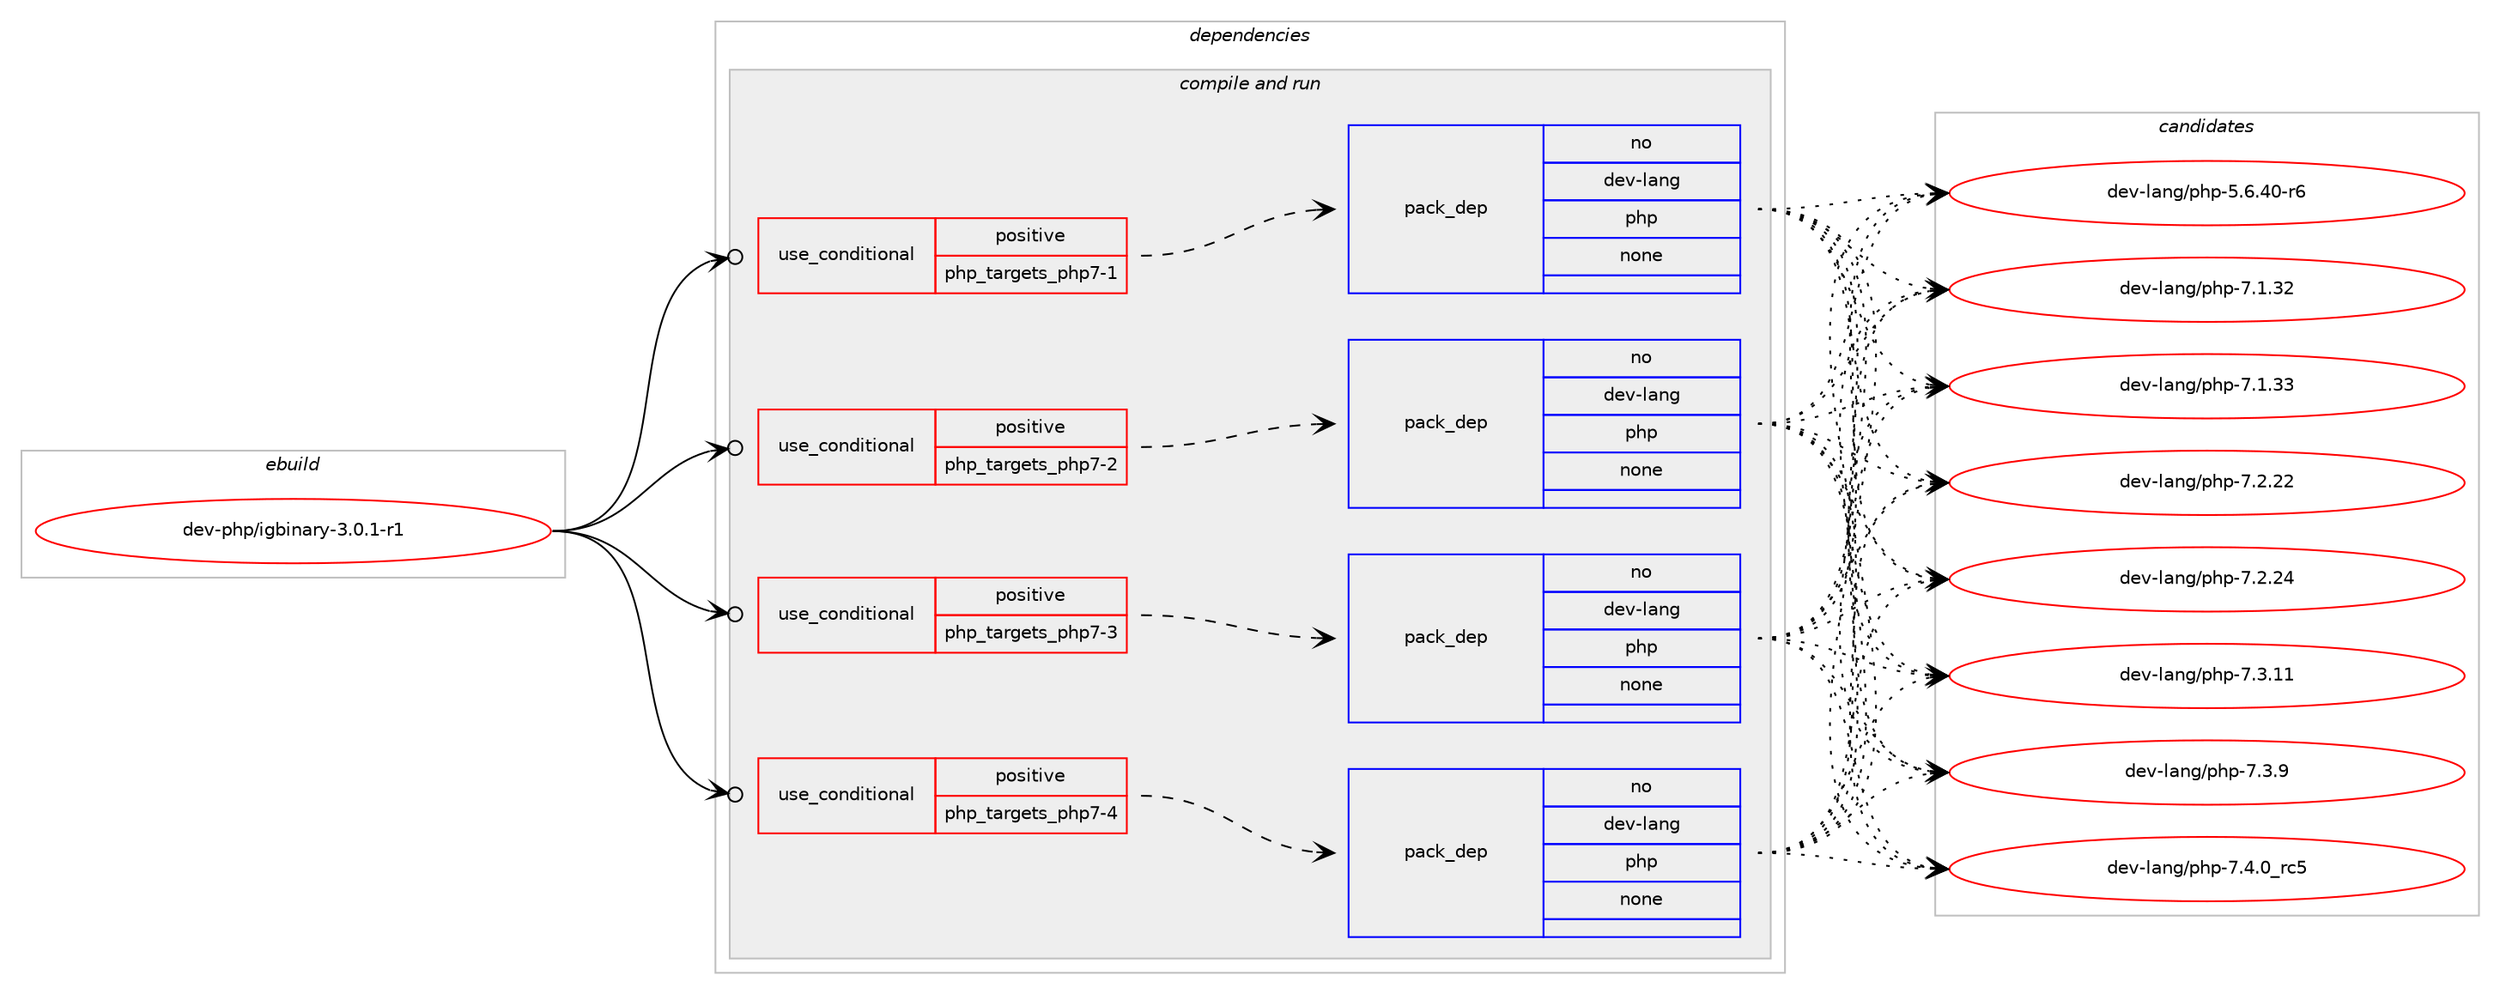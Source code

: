 digraph prolog {

# *************
# Graph options
# *************

newrank=true;
concentrate=true;
compound=true;
graph [rankdir=LR,fontname=Helvetica,fontsize=10,ranksep=1.5];#, ranksep=2.5, nodesep=0.2];
edge  [arrowhead=vee];
node  [fontname=Helvetica,fontsize=10];

# **********
# The ebuild
# **********

subgraph cluster_leftcol {
color=gray;
rank=same;
label=<<i>ebuild</i>>;
id [label="dev-php/igbinary-3.0.1-r1", color=red, width=4, href="../dev-php/igbinary-3.0.1-r1.svg"];
}

# ****************
# The dependencies
# ****************

subgraph cluster_midcol {
color=gray;
label=<<i>dependencies</i>>;
subgraph cluster_compile {
fillcolor="#eeeeee";
style=filled;
label=<<i>compile</i>>;
}
subgraph cluster_compileandrun {
fillcolor="#eeeeee";
style=filled;
label=<<i>compile and run</i>>;
subgraph cond134745 {
dependency589491 [label=<<TABLE BORDER="0" CELLBORDER="1" CELLSPACING="0" CELLPADDING="4"><TR><TD ROWSPAN="3" CELLPADDING="10">use_conditional</TD></TR><TR><TD>positive</TD></TR><TR><TD>php_targets_php7-1</TD></TR></TABLE>>, shape=none, color=red];
subgraph pack443073 {
dependency589492 [label=<<TABLE BORDER="0" CELLBORDER="1" CELLSPACING="0" CELLPADDING="4" WIDTH="220"><TR><TD ROWSPAN="6" CELLPADDING="30">pack_dep</TD></TR><TR><TD WIDTH="110">no</TD></TR><TR><TD>dev-lang</TD></TR><TR><TD>php</TD></TR><TR><TD>none</TD></TR><TR><TD></TD></TR></TABLE>>, shape=none, color=blue];
}
dependency589491:e -> dependency589492:w [weight=20,style="dashed",arrowhead="vee"];
}
id:e -> dependency589491:w [weight=20,style="solid",arrowhead="odotvee"];
subgraph cond134746 {
dependency589493 [label=<<TABLE BORDER="0" CELLBORDER="1" CELLSPACING="0" CELLPADDING="4"><TR><TD ROWSPAN="3" CELLPADDING="10">use_conditional</TD></TR><TR><TD>positive</TD></TR><TR><TD>php_targets_php7-2</TD></TR></TABLE>>, shape=none, color=red];
subgraph pack443074 {
dependency589494 [label=<<TABLE BORDER="0" CELLBORDER="1" CELLSPACING="0" CELLPADDING="4" WIDTH="220"><TR><TD ROWSPAN="6" CELLPADDING="30">pack_dep</TD></TR><TR><TD WIDTH="110">no</TD></TR><TR><TD>dev-lang</TD></TR><TR><TD>php</TD></TR><TR><TD>none</TD></TR><TR><TD></TD></TR></TABLE>>, shape=none, color=blue];
}
dependency589493:e -> dependency589494:w [weight=20,style="dashed",arrowhead="vee"];
}
id:e -> dependency589493:w [weight=20,style="solid",arrowhead="odotvee"];
subgraph cond134747 {
dependency589495 [label=<<TABLE BORDER="0" CELLBORDER="1" CELLSPACING="0" CELLPADDING="4"><TR><TD ROWSPAN="3" CELLPADDING="10">use_conditional</TD></TR><TR><TD>positive</TD></TR><TR><TD>php_targets_php7-3</TD></TR></TABLE>>, shape=none, color=red];
subgraph pack443075 {
dependency589496 [label=<<TABLE BORDER="0" CELLBORDER="1" CELLSPACING="0" CELLPADDING="4" WIDTH="220"><TR><TD ROWSPAN="6" CELLPADDING="30">pack_dep</TD></TR><TR><TD WIDTH="110">no</TD></TR><TR><TD>dev-lang</TD></TR><TR><TD>php</TD></TR><TR><TD>none</TD></TR><TR><TD></TD></TR></TABLE>>, shape=none, color=blue];
}
dependency589495:e -> dependency589496:w [weight=20,style="dashed",arrowhead="vee"];
}
id:e -> dependency589495:w [weight=20,style="solid",arrowhead="odotvee"];
subgraph cond134748 {
dependency589497 [label=<<TABLE BORDER="0" CELLBORDER="1" CELLSPACING="0" CELLPADDING="4"><TR><TD ROWSPAN="3" CELLPADDING="10">use_conditional</TD></TR><TR><TD>positive</TD></TR><TR><TD>php_targets_php7-4</TD></TR></TABLE>>, shape=none, color=red];
subgraph pack443076 {
dependency589498 [label=<<TABLE BORDER="0" CELLBORDER="1" CELLSPACING="0" CELLPADDING="4" WIDTH="220"><TR><TD ROWSPAN="6" CELLPADDING="30">pack_dep</TD></TR><TR><TD WIDTH="110">no</TD></TR><TR><TD>dev-lang</TD></TR><TR><TD>php</TD></TR><TR><TD>none</TD></TR><TR><TD></TD></TR></TABLE>>, shape=none, color=blue];
}
dependency589497:e -> dependency589498:w [weight=20,style="dashed",arrowhead="vee"];
}
id:e -> dependency589497:w [weight=20,style="solid",arrowhead="odotvee"];
}
subgraph cluster_run {
fillcolor="#eeeeee";
style=filled;
label=<<i>run</i>>;
}
}

# **************
# The candidates
# **************

subgraph cluster_choices {
rank=same;
color=gray;
label=<<i>candidates</i>>;

subgraph choice443073 {
color=black;
nodesep=1;
choice100101118451089711010347112104112455346544652484511454 [label="dev-lang/php-5.6.40-r6", color=red, width=4,href="../dev-lang/php-5.6.40-r6.svg"];
choice10010111845108971101034711210411245554649465150 [label="dev-lang/php-7.1.32", color=red, width=4,href="../dev-lang/php-7.1.32.svg"];
choice10010111845108971101034711210411245554649465151 [label="dev-lang/php-7.1.33", color=red, width=4,href="../dev-lang/php-7.1.33.svg"];
choice10010111845108971101034711210411245554650465050 [label="dev-lang/php-7.2.22", color=red, width=4,href="../dev-lang/php-7.2.22.svg"];
choice10010111845108971101034711210411245554650465052 [label="dev-lang/php-7.2.24", color=red, width=4,href="../dev-lang/php-7.2.24.svg"];
choice10010111845108971101034711210411245554651464949 [label="dev-lang/php-7.3.11", color=red, width=4,href="../dev-lang/php-7.3.11.svg"];
choice100101118451089711010347112104112455546514657 [label="dev-lang/php-7.3.9", color=red, width=4,href="../dev-lang/php-7.3.9.svg"];
choice100101118451089711010347112104112455546524648951149953 [label="dev-lang/php-7.4.0_rc5", color=red, width=4,href="../dev-lang/php-7.4.0_rc5.svg"];
dependency589492:e -> choice100101118451089711010347112104112455346544652484511454:w [style=dotted,weight="100"];
dependency589492:e -> choice10010111845108971101034711210411245554649465150:w [style=dotted,weight="100"];
dependency589492:e -> choice10010111845108971101034711210411245554649465151:w [style=dotted,weight="100"];
dependency589492:e -> choice10010111845108971101034711210411245554650465050:w [style=dotted,weight="100"];
dependency589492:e -> choice10010111845108971101034711210411245554650465052:w [style=dotted,weight="100"];
dependency589492:e -> choice10010111845108971101034711210411245554651464949:w [style=dotted,weight="100"];
dependency589492:e -> choice100101118451089711010347112104112455546514657:w [style=dotted,weight="100"];
dependency589492:e -> choice100101118451089711010347112104112455546524648951149953:w [style=dotted,weight="100"];
}
subgraph choice443074 {
color=black;
nodesep=1;
choice100101118451089711010347112104112455346544652484511454 [label="dev-lang/php-5.6.40-r6", color=red, width=4,href="../dev-lang/php-5.6.40-r6.svg"];
choice10010111845108971101034711210411245554649465150 [label="dev-lang/php-7.1.32", color=red, width=4,href="../dev-lang/php-7.1.32.svg"];
choice10010111845108971101034711210411245554649465151 [label="dev-lang/php-7.1.33", color=red, width=4,href="../dev-lang/php-7.1.33.svg"];
choice10010111845108971101034711210411245554650465050 [label="dev-lang/php-7.2.22", color=red, width=4,href="../dev-lang/php-7.2.22.svg"];
choice10010111845108971101034711210411245554650465052 [label="dev-lang/php-7.2.24", color=red, width=4,href="../dev-lang/php-7.2.24.svg"];
choice10010111845108971101034711210411245554651464949 [label="dev-lang/php-7.3.11", color=red, width=4,href="../dev-lang/php-7.3.11.svg"];
choice100101118451089711010347112104112455546514657 [label="dev-lang/php-7.3.9", color=red, width=4,href="../dev-lang/php-7.3.9.svg"];
choice100101118451089711010347112104112455546524648951149953 [label="dev-lang/php-7.4.0_rc5", color=red, width=4,href="../dev-lang/php-7.4.0_rc5.svg"];
dependency589494:e -> choice100101118451089711010347112104112455346544652484511454:w [style=dotted,weight="100"];
dependency589494:e -> choice10010111845108971101034711210411245554649465150:w [style=dotted,weight="100"];
dependency589494:e -> choice10010111845108971101034711210411245554649465151:w [style=dotted,weight="100"];
dependency589494:e -> choice10010111845108971101034711210411245554650465050:w [style=dotted,weight="100"];
dependency589494:e -> choice10010111845108971101034711210411245554650465052:w [style=dotted,weight="100"];
dependency589494:e -> choice10010111845108971101034711210411245554651464949:w [style=dotted,weight="100"];
dependency589494:e -> choice100101118451089711010347112104112455546514657:w [style=dotted,weight="100"];
dependency589494:e -> choice100101118451089711010347112104112455546524648951149953:w [style=dotted,weight="100"];
}
subgraph choice443075 {
color=black;
nodesep=1;
choice100101118451089711010347112104112455346544652484511454 [label="dev-lang/php-5.6.40-r6", color=red, width=4,href="../dev-lang/php-5.6.40-r6.svg"];
choice10010111845108971101034711210411245554649465150 [label="dev-lang/php-7.1.32", color=red, width=4,href="../dev-lang/php-7.1.32.svg"];
choice10010111845108971101034711210411245554649465151 [label="dev-lang/php-7.1.33", color=red, width=4,href="../dev-lang/php-7.1.33.svg"];
choice10010111845108971101034711210411245554650465050 [label="dev-lang/php-7.2.22", color=red, width=4,href="../dev-lang/php-7.2.22.svg"];
choice10010111845108971101034711210411245554650465052 [label="dev-lang/php-7.2.24", color=red, width=4,href="../dev-lang/php-7.2.24.svg"];
choice10010111845108971101034711210411245554651464949 [label="dev-lang/php-7.3.11", color=red, width=4,href="../dev-lang/php-7.3.11.svg"];
choice100101118451089711010347112104112455546514657 [label="dev-lang/php-7.3.9", color=red, width=4,href="../dev-lang/php-7.3.9.svg"];
choice100101118451089711010347112104112455546524648951149953 [label="dev-lang/php-7.4.0_rc5", color=red, width=4,href="../dev-lang/php-7.4.0_rc5.svg"];
dependency589496:e -> choice100101118451089711010347112104112455346544652484511454:w [style=dotted,weight="100"];
dependency589496:e -> choice10010111845108971101034711210411245554649465150:w [style=dotted,weight="100"];
dependency589496:e -> choice10010111845108971101034711210411245554649465151:w [style=dotted,weight="100"];
dependency589496:e -> choice10010111845108971101034711210411245554650465050:w [style=dotted,weight="100"];
dependency589496:e -> choice10010111845108971101034711210411245554650465052:w [style=dotted,weight="100"];
dependency589496:e -> choice10010111845108971101034711210411245554651464949:w [style=dotted,weight="100"];
dependency589496:e -> choice100101118451089711010347112104112455546514657:w [style=dotted,weight="100"];
dependency589496:e -> choice100101118451089711010347112104112455546524648951149953:w [style=dotted,weight="100"];
}
subgraph choice443076 {
color=black;
nodesep=1;
choice100101118451089711010347112104112455346544652484511454 [label="dev-lang/php-5.6.40-r6", color=red, width=4,href="../dev-lang/php-5.6.40-r6.svg"];
choice10010111845108971101034711210411245554649465150 [label="dev-lang/php-7.1.32", color=red, width=4,href="../dev-lang/php-7.1.32.svg"];
choice10010111845108971101034711210411245554649465151 [label="dev-lang/php-7.1.33", color=red, width=4,href="../dev-lang/php-7.1.33.svg"];
choice10010111845108971101034711210411245554650465050 [label="dev-lang/php-7.2.22", color=red, width=4,href="../dev-lang/php-7.2.22.svg"];
choice10010111845108971101034711210411245554650465052 [label="dev-lang/php-7.2.24", color=red, width=4,href="../dev-lang/php-7.2.24.svg"];
choice10010111845108971101034711210411245554651464949 [label="dev-lang/php-7.3.11", color=red, width=4,href="../dev-lang/php-7.3.11.svg"];
choice100101118451089711010347112104112455546514657 [label="dev-lang/php-7.3.9", color=red, width=4,href="../dev-lang/php-7.3.9.svg"];
choice100101118451089711010347112104112455546524648951149953 [label="dev-lang/php-7.4.0_rc5", color=red, width=4,href="../dev-lang/php-7.4.0_rc5.svg"];
dependency589498:e -> choice100101118451089711010347112104112455346544652484511454:w [style=dotted,weight="100"];
dependency589498:e -> choice10010111845108971101034711210411245554649465150:w [style=dotted,weight="100"];
dependency589498:e -> choice10010111845108971101034711210411245554649465151:w [style=dotted,weight="100"];
dependency589498:e -> choice10010111845108971101034711210411245554650465050:w [style=dotted,weight="100"];
dependency589498:e -> choice10010111845108971101034711210411245554650465052:w [style=dotted,weight="100"];
dependency589498:e -> choice10010111845108971101034711210411245554651464949:w [style=dotted,weight="100"];
dependency589498:e -> choice100101118451089711010347112104112455546514657:w [style=dotted,weight="100"];
dependency589498:e -> choice100101118451089711010347112104112455546524648951149953:w [style=dotted,weight="100"];
}
}

}
